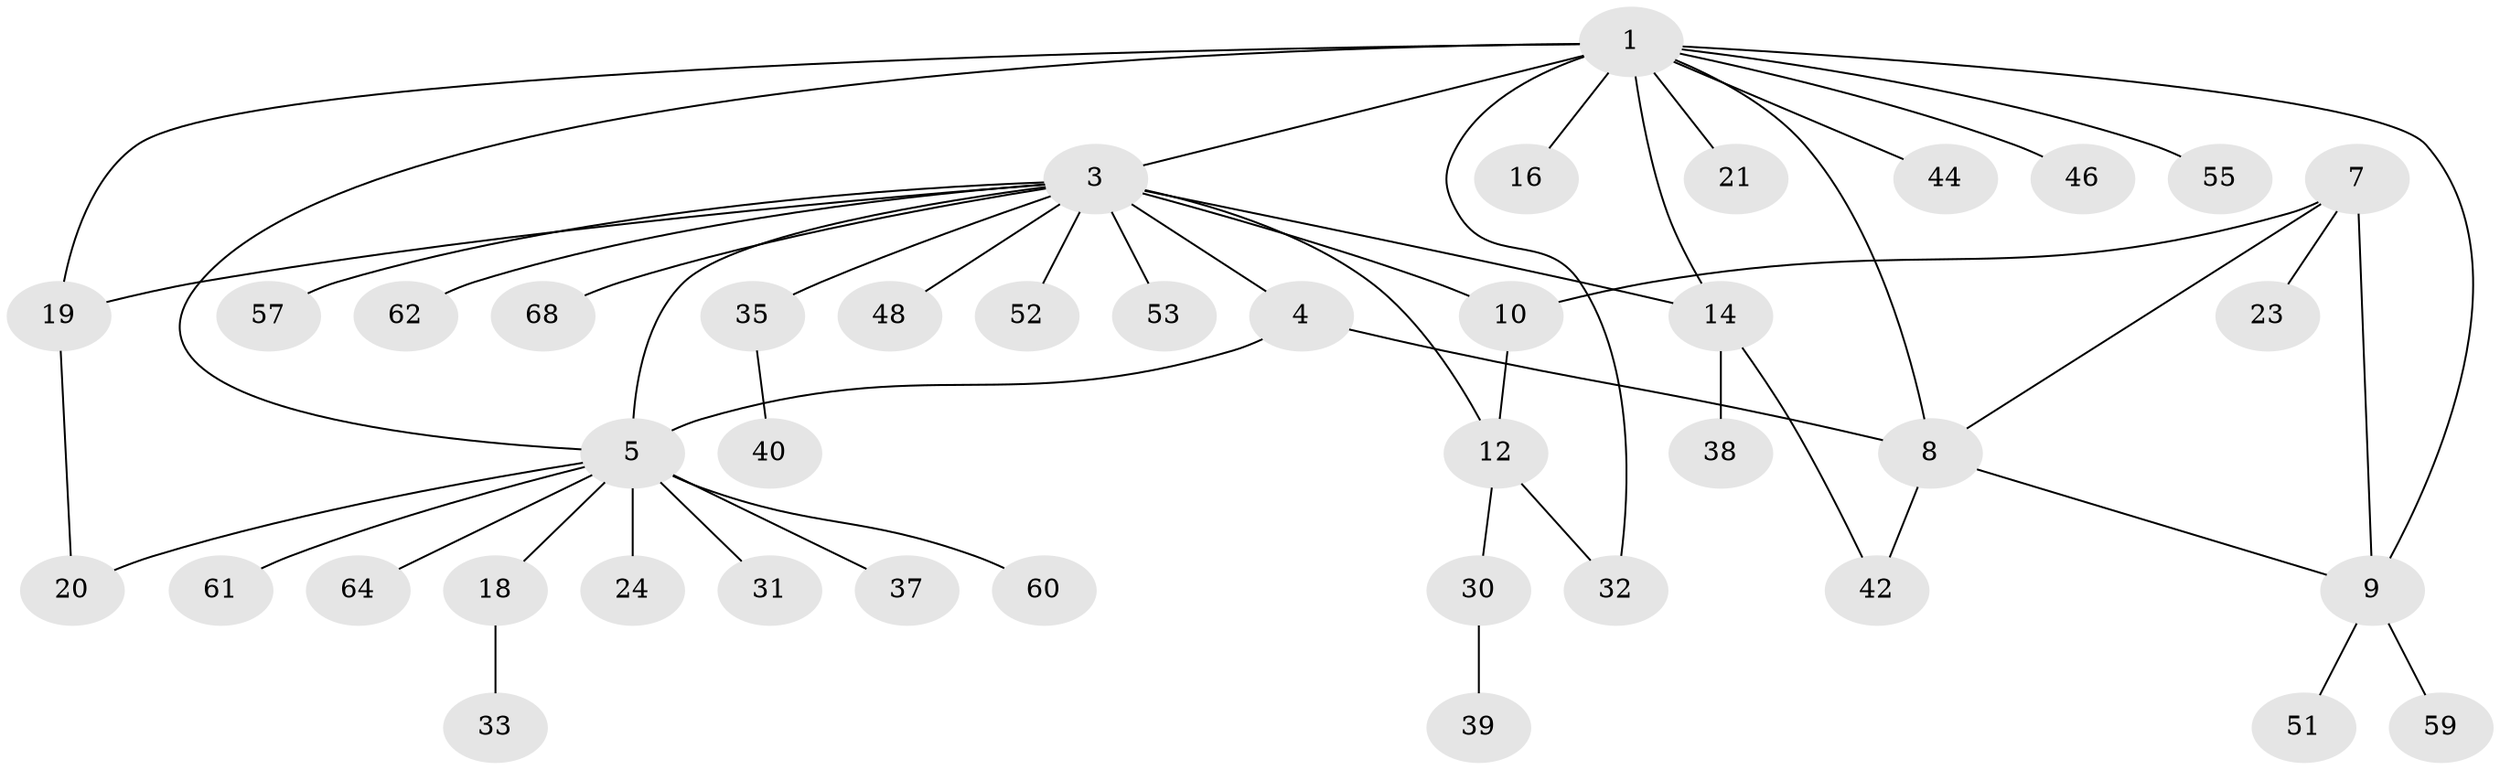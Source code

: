 // original degree distribution, {5: 0.057971014492753624, 10: 0.028985507246376812, 3: 0.057971014492753624, 12: 0.014492753623188406, 4: 0.057971014492753624, 6: 0.014492753623188406, 9: 0.014492753623188406, 13: 0.014492753623188406, 1: 0.5797101449275363, 2: 0.15942028985507245}
// Generated by graph-tools (version 1.1) at 2025/19/03/04/25 18:19:53]
// undirected, 41 vertices, 52 edges
graph export_dot {
graph [start="1"]
  node [color=gray90,style=filled];
  1 [super="+2"];
  3 [super="+11+25"];
  4 [super="+26+6"];
  5;
  7 [super="+27"];
  8;
  9;
  10;
  12;
  14;
  16;
  18;
  19;
  20;
  21;
  23 [super="+63+34+28"];
  24;
  30;
  31;
  32;
  33;
  35;
  37;
  38;
  39;
  40;
  42 [super="+69"];
  44;
  46;
  48;
  51;
  52;
  53;
  55;
  57;
  59;
  60;
  61;
  62;
  64;
  68;
  1 -- 3 [weight=3];
  1 -- 16;
  1 -- 46;
  1 -- 55;
  1 -- 32;
  1 -- 5;
  1 -- 8 [weight=2];
  1 -- 9;
  1 -- 44;
  1 -- 14 [weight=2];
  1 -- 19;
  1 -- 21;
  3 -- 35;
  3 -- 48;
  3 -- 52;
  3 -- 53;
  3 -- 68;
  3 -- 5;
  3 -- 10;
  3 -- 12;
  3 -- 14;
  3 -- 19;
  3 -- 57;
  3 -- 62;
  3 -- 4;
  4 -- 5 [weight=2];
  4 -- 8;
  5 -- 18;
  5 -- 20;
  5 -- 24;
  5 -- 31;
  5 -- 37;
  5 -- 60;
  5 -- 61;
  5 -- 64;
  7 -- 8;
  7 -- 9;
  7 -- 10;
  7 -- 23;
  8 -- 9;
  8 -- 42;
  9 -- 51;
  9 -- 59;
  10 -- 12;
  12 -- 30;
  12 -- 32;
  14 -- 38;
  14 -- 42;
  18 -- 33;
  19 -- 20;
  30 -- 39;
  35 -- 40;
}
